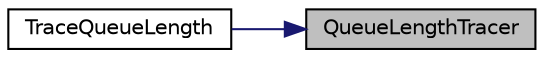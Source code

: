 digraph "QueueLengthTracer"
{
 // LATEX_PDF_SIZE
  edge [fontname="Helvetica",fontsize="10",labelfontname="Helvetica",labelfontsize="10"];
  node [fontname="Helvetica",fontsize="10",shape=record];
  rankdir="RL";
  Node1 [label="QueueLengthTracer",height=0.2,width=0.4,color="black", fillcolor="grey75", style="filled", fontcolor="black",tooltip=" "];
  Node1 -> Node2 [dir="back",color="midnightblue",fontsize="10",style="solid",fontname="Helvetica"];
  Node2 [label="TraceQueueLength",height=0.2,width=0.4,color="black", fillcolor="white", style="filled",URL="$codel-vs-pfifo-asymmetric_8cc.html#ad42ad75e7dad477cc7b101512f13f0a9",tooltip=" "];
}
